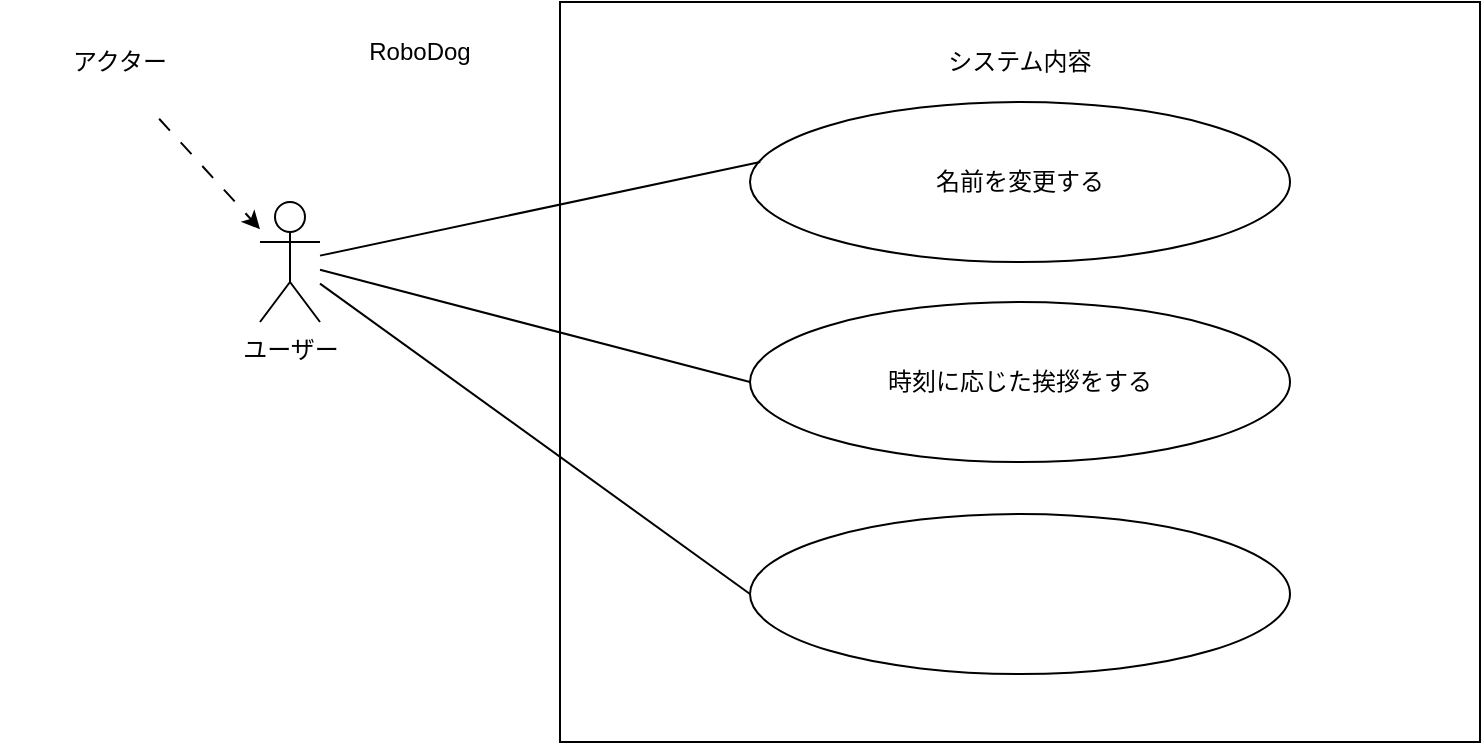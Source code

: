 <mxfile>
    <diagram name="ページ1" id="DxWnlSY1pZxc-afIFpsx">
        <mxGraphModel dx="832" dy="563" grid="1" gridSize="10" guides="1" tooltips="1" connect="1" arrows="1" fold="1" page="1" pageScale="1" pageWidth="827" pageHeight="1169" math="0" shadow="0">
            <root>
                <mxCell id="0"/>
                <mxCell id="1" parent="0"/>
                <mxCell id="hM0hZbFXiP9ybR8cYVs1-1" value="ユーザー" style="shape=umlActor;verticalLabelPosition=bottom;verticalAlign=top;html=1;outlineConnect=0;" parent="1" vertex="1">
                    <mxGeometry x="150" y="190" width="30" height="60" as="geometry"/>
                </mxCell>
                <mxCell id="hM0hZbFXiP9ybR8cYVs1-2" value="" style="rounded=0;whiteSpace=wrap;html=1;" parent="1" vertex="1">
                    <mxGeometry x="300" y="90" width="460" height="370" as="geometry"/>
                </mxCell>
                <mxCell id="hM0hZbFXiP9ybR8cYVs1-3" value="システム内容" style="rounded=0;whiteSpace=wrap;html=1;fillColor=none;strokeColor=none;" parent="1" vertex="1">
                    <mxGeometry x="470" y="90" width="120" height="60" as="geometry"/>
                </mxCell>
                <mxCell id="hM0hZbFXiP9ybR8cYVs1-4" value="名前を変更する" style="ellipse;whiteSpace=wrap;html=1;" parent="1" vertex="1">
                    <mxGeometry x="395" y="140" width="270" height="80" as="geometry"/>
                </mxCell>
                <mxCell id="hM0hZbFXiP9ybR8cYVs1-5" value="時刻に応じた挨拶をする" style="ellipse;whiteSpace=wrap;html=1;" parent="1" vertex="1">
                    <mxGeometry x="395" y="240" width="270" height="80" as="geometry"/>
                </mxCell>
                <mxCell id="hM0hZbFXiP9ybR8cYVs1-8" value="" style="endArrow=none;html=1;rounded=0;entryX=0.019;entryY=0.375;entryDx=0;entryDy=0;entryPerimeter=0;" parent="1" source="hM0hZbFXiP9ybR8cYVs1-1" target="hM0hZbFXiP9ybR8cYVs1-4" edge="1">
                    <mxGeometry width="50" height="50" relative="1" as="geometry">
                        <mxPoint x="50" y="370" as="sourcePoint"/>
                        <mxPoint x="100" y="320" as="targetPoint"/>
                    </mxGeometry>
                </mxCell>
                <mxCell id="hM0hZbFXiP9ybR8cYVs1-9" value="" style="endArrow=none;html=1;rounded=0;entryX=0;entryY=0.5;entryDx=0;entryDy=0;" parent="1" source="hM0hZbFXiP9ybR8cYVs1-1" target="hM0hZbFXiP9ybR8cYVs1-5" edge="1">
                    <mxGeometry width="50" height="50" relative="1" as="geometry">
                        <mxPoint x="210" y="376" as="sourcePoint"/>
                        <mxPoint x="427" y="360" as="targetPoint"/>
                    </mxGeometry>
                </mxCell>
                <mxCell id="hM0hZbFXiP9ybR8cYVs1-10" value="" style="endArrow=classic;html=1;rounded=0;dashed=1;dashPattern=8 8;exitX=0.663;exitY=0.973;exitDx=0;exitDy=0;exitPerimeter=0;" parent="1" source="hM0hZbFXiP9ybR8cYVs1-11" target="hM0hZbFXiP9ybR8cYVs1-1" edge="1">
                    <mxGeometry width="50" height="50" relative="1" as="geometry">
                        <mxPoint x="100" y="150" as="sourcePoint"/>
                        <mxPoint x="110" y="95" as="targetPoint"/>
                    </mxGeometry>
                </mxCell>
                <mxCell id="hM0hZbFXiP9ybR8cYVs1-11" value="アクター" style="rounded=0;whiteSpace=wrap;html=1;fillColor=none;strokeColor=none;" parent="1" vertex="1">
                    <mxGeometry x="20" y="90" width="120" height="60" as="geometry"/>
                </mxCell>
                <mxCell id="2" value="RoboDog" style="text;html=1;align=center;verticalAlign=middle;whiteSpace=wrap;rounded=0;" vertex="1" parent="1">
                    <mxGeometry x="200" y="100" width="60" height="30" as="geometry"/>
                </mxCell>
                <mxCell id="3" value="" style="ellipse;whiteSpace=wrap;html=1;" vertex="1" parent="1">
                    <mxGeometry x="395" y="346" width="270" height="80" as="geometry"/>
                </mxCell>
                <mxCell id="4" value="" style="endArrow=none;html=1;rounded=0;entryX=0;entryY=0.5;entryDx=0;entryDy=0;" edge="1" parent="1" target="3" source="hM0hZbFXiP9ybR8cYVs1-1">
                    <mxGeometry width="50" height="50" relative="1" as="geometry">
                        <mxPoint x="180" y="330" as="sourcePoint"/>
                        <mxPoint x="427" y="466" as="targetPoint"/>
                    </mxGeometry>
                </mxCell>
            </root>
        </mxGraphModel>
    </diagram>
</mxfile>